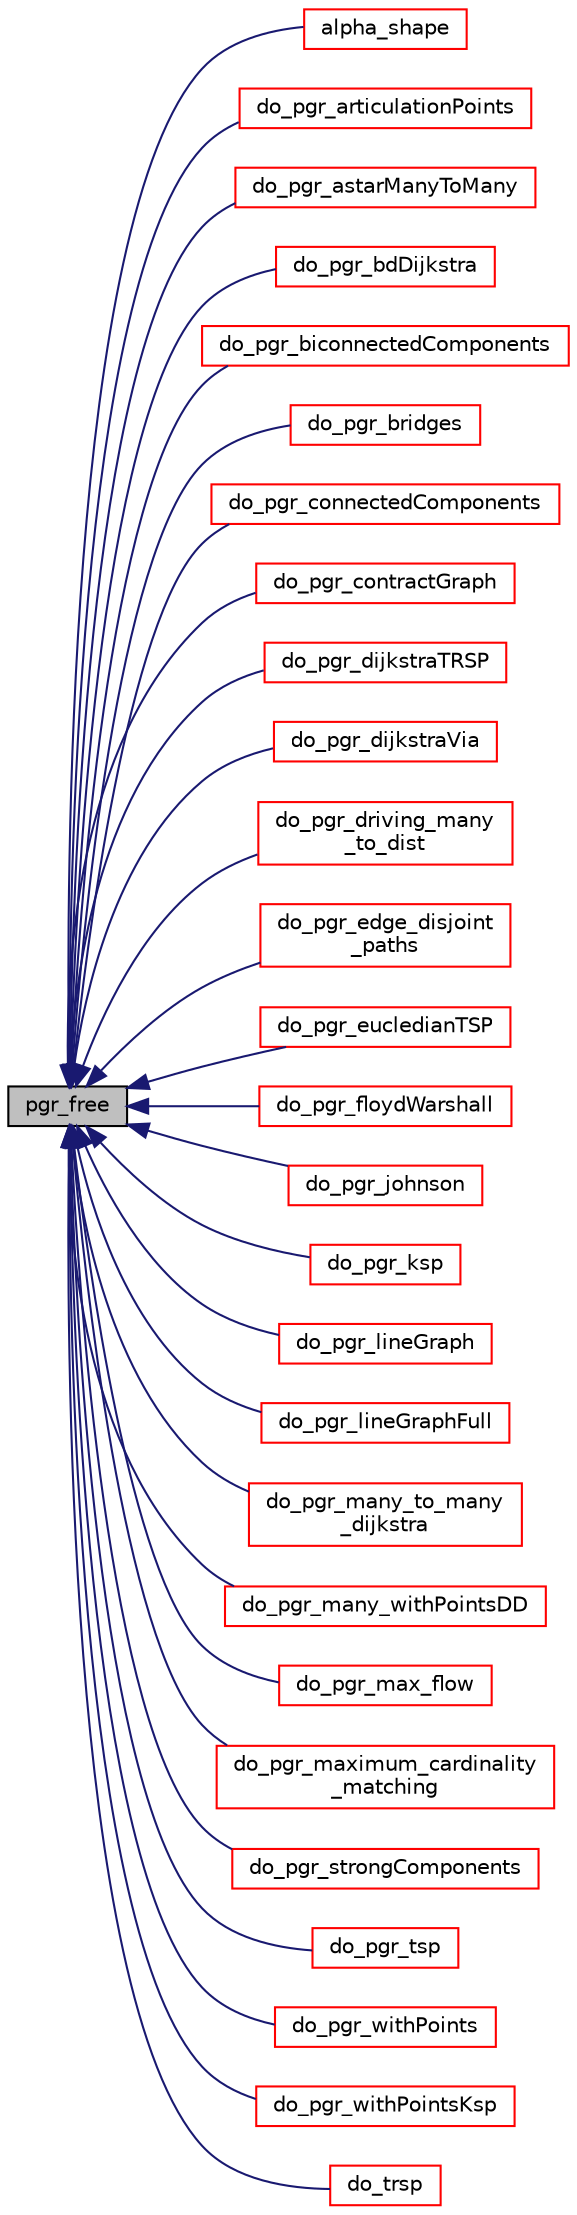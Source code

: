 digraph "pgr_free"
{
  edge [fontname="Helvetica",fontsize="10",labelfontname="Helvetica",labelfontsize="10"];
  node [fontname="Helvetica",fontsize="10",shape=record];
  rankdir="LR";
  Node110 [label="pgr_free",height=0.2,width=0.4,color="black", fillcolor="grey75", style="filled", fontcolor="black"];
  Node110 -> Node111 [dir="back",color="midnightblue",fontsize="10",style="solid",fontname="Helvetica"];
  Node111 [label="alpha_shape",height=0.2,width=0.4,color="red", fillcolor="white", style="filled",URL="$alpha__driver_8h.html#a64fca5dabc4ad9db224e524a154bbff1"];
  Node110 -> Node114 [dir="back",color="midnightblue",fontsize="10",style="solid",fontname="Helvetica"];
  Node114 [label="do_pgr_articulationPoints",height=0.2,width=0.4,color="red", fillcolor="white", style="filled",URL="$articulationPoints__driver_8h.html#a5044a6a446563f721c2e07a2e890d666"];
  Node110 -> Node117 [dir="back",color="midnightblue",fontsize="10",style="solid",fontname="Helvetica"];
  Node117 [label="do_pgr_astarManyToMany",height=0.2,width=0.4,color="red", fillcolor="white", style="filled",URL="$astar__driver_8h.html#a9d704ded9944c8b035f5f37e42e587cb"];
  Node110 -> Node120 [dir="back",color="midnightblue",fontsize="10",style="solid",fontname="Helvetica"];
  Node120 [label="do_pgr_bdDijkstra",height=0.2,width=0.4,color="red", fillcolor="white", style="filled",URL="$bdDijkstra__driver_8h.html#a3130ae6176d30a4071dd3293517df04b"];
  Node110 -> Node123 [dir="back",color="midnightblue",fontsize="10",style="solid",fontname="Helvetica"];
  Node123 [label="do_pgr_biconnectedComponents",height=0.2,width=0.4,color="red", fillcolor="white", style="filled",URL="$biconnectedComponents__driver_8h.html#a5a3919fa760c4bc29bead7d2c62a38ae"];
  Node110 -> Node126 [dir="back",color="midnightblue",fontsize="10",style="solid",fontname="Helvetica"];
  Node126 [label="do_pgr_bridges",height=0.2,width=0.4,color="red", fillcolor="white", style="filled",URL="$bridges__driver_8h.html#a54edc68b39cf4ff4c4bb2f33caa041e6"];
  Node110 -> Node129 [dir="back",color="midnightblue",fontsize="10",style="solid",fontname="Helvetica"];
  Node129 [label="do_pgr_connectedComponents",height=0.2,width=0.4,color="red", fillcolor="white", style="filled",URL="$connectedComponents__driver_8h.html#a4b23a520345aee0b7607e13a6aa037f2"];
  Node110 -> Node132 [dir="back",color="midnightblue",fontsize="10",style="solid",fontname="Helvetica"];
  Node132 [label="do_pgr_contractGraph",height=0.2,width=0.4,color="red", fillcolor="white", style="filled",URL="$contractGraph__driver_8h.html#a20a03b3811bd108cfc729e9e22a92591"];
  Node110 -> Node135 [dir="back",color="midnightblue",fontsize="10",style="solid",fontname="Helvetica"];
  Node135 [label="do_pgr_dijkstraTRSP",height=0.2,width=0.4,color="red", fillcolor="white", style="filled",URL="$dijkstraTRSP__driver_8h.html#a965e2aa38abf784f42097b60cd55a06a"];
  Node110 -> Node138 [dir="back",color="midnightblue",fontsize="10",style="solid",fontname="Helvetica"];
  Node138 [label="do_pgr_dijkstraVia",height=0.2,width=0.4,color="red", fillcolor="white", style="filled",URL="$dijkstraVia__driver_8h.html#a65bae4bd90fab026ee5f54f17655e776"];
  Node110 -> Node141 [dir="back",color="midnightblue",fontsize="10",style="solid",fontname="Helvetica"];
  Node141 [label="do_pgr_driving_many\l_to_dist",height=0.2,width=0.4,color="red", fillcolor="white", style="filled",URL="$drivedist__driver_8h.html#a1e65fbf0a2804179d6164355030a560f"];
  Node110 -> Node144 [dir="back",color="midnightblue",fontsize="10",style="solid",fontname="Helvetica"];
  Node144 [label="do_pgr_edge_disjoint\l_paths",height=0.2,width=0.4,color="red", fillcolor="white", style="filled",URL="$edge__disjoint__paths__driver_8h.html#a44000649b71427312743cf85eae0a6b0"];
  Node110 -> Node147 [dir="back",color="midnightblue",fontsize="10",style="solid",fontname="Helvetica"];
  Node147 [label="do_pgr_eucledianTSP",height=0.2,width=0.4,color="red", fillcolor="white", style="filled",URL="$eucledianTSP__driver_8h.html#a5846c5612bc664148f24a97aad92a68e"];
  Node110 -> Node150 [dir="back",color="midnightblue",fontsize="10",style="solid",fontname="Helvetica"];
  Node150 [label="do_pgr_floydWarshall",height=0.2,width=0.4,color="red", fillcolor="white", style="filled",URL="$floydWarshall__driver_8h.html#ab17ad1485c10f4ae85789cd1ba05abdd"];
  Node110 -> Node153 [dir="back",color="midnightblue",fontsize="10",style="solid",fontname="Helvetica"];
  Node153 [label="do_pgr_johnson",height=0.2,width=0.4,color="red", fillcolor="white", style="filled",URL="$johnson__driver_8h.html#a4703daa6b2bebc5f8690e6b518ec8466"];
  Node110 -> Node156 [dir="back",color="midnightblue",fontsize="10",style="solid",fontname="Helvetica"];
  Node156 [label="do_pgr_ksp",height=0.2,width=0.4,color="red", fillcolor="white", style="filled",URL="$ksp__driver_8h.html#a3a6b179e9d899339873dfce89802dd78"];
  Node110 -> Node159 [dir="back",color="midnightblue",fontsize="10",style="solid",fontname="Helvetica"];
  Node159 [label="do_pgr_lineGraph",height=0.2,width=0.4,color="red", fillcolor="white", style="filled",URL="$lineGraph__driver_8h.html#aed22d07d954513deba5cbcc08896c73d"];
  Node110 -> Node162 [dir="back",color="midnightblue",fontsize="10",style="solid",fontname="Helvetica"];
  Node162 [label="do_pgr_lineGraphFull",height=0.2,width=0.4,color="red", fillcolor="white", style="filled",URL="$lineGraphFull__driver_8h.html#a57485b710953574affd8850ea4e509e9"];
  Node110 -> Node165 [dir="back",color="midnightblue",fontsize="10",style="solid",fontname="Helvetica"];
  Node165 [label="do_pgr_many_to_many\l_dijkstra",height=0.2,width=0.4,color="red", fillcolor="white", style="filled",URL="$dijkstra__driver_8h.html#af572deb404f5e6d9e905c248294eac3b"];
  Node110 -> Node168 [dir="back",color="midnightblue",fontsize="10",style="solid",fontname="Helvetica"];
  Node168 [label="do_pgr_many_withPointsDD",height=0.2,width=0.4,color="red", fillcolor="white", style="filled",URL="$withPoints__dd__driver_8h.html#a9072c7cdc9f6a0533c81fce96a11f580"];
  Node110 -> Node171 [dir="back",color="midnightblue",fontsize="10",style="solid",fontname="Helvetica"];
  Node171 [label="do_pgr_max_flow",height=0.2,width=0.4,color="red", fillcolor="white", style="filled",URL="$max__flow__driver_8h.html#a1fe35eb229126a6c0299c02d245a6401"];
  Node110 -> Node174 [dir="back",color="midnightblue",fontsize="10",style="solid",fontname="Helvetica"];
  Node174 [label="do_pgr_maximum_cardinality\l_matching",height=0.2,width=0.4,color="red", fillcolor="white", style="filled",URL="$maximum__cardinality__matching__driver_8h.html#abc7db995e49936b0fba01aafa0951b1d"];
  Node110 -> Node177 [dir="back",color="midnightblue",fontsize="10",style="solid",fontname="Helvetica"];
  Node177 [label="do_pgr_strongComponents",height=0.2,width=0.4,color="red", fillcolor="white", style="filled",URL="$strongComponents__driver_8h.html#a7f9041dbe45b9f72d7a42e6ed3a311ac"];
  Node110 -> Node180 [dir="back",color="midnightblue",fontsize="10",style="solid",fontname="Helvetica"];
  Node180 [label="do_pgr_tsp",height=0.2,width=0.4,color="red", fillcolor="white", style="filled",URL="$newTSP__driver_8h.html#af0938bea88cf9303e4085f0b6cb2ec29"];
  Node110 -> Node183 [dir="back",color="midnightblue",fontsize="10",style="solid",fontname="Helvetica"];
  Node183 [label="do_pgr_withPoints",height=0.2,width=0.4,color="red", fillcolor="white", style="filled",URL="$withPoints__driver_8h.html#a21c2758706c9735f75143b96fe93defd"];
  Node110 -> Node186 [dir="back",color="midnightblue",fontsize="10",style="solid",fontname="Helvetica"];
  Node186 [label="do_pgr_withPointsKsp",height=0.2,width=0.4,color="red", fillcolor="white", style="filled",URL="$withPoints__ksp__driver_8h.html#aa374de107bce7c8ad6bdefdc60cd94ae"];
  Node110 -> Node189 [dir="back",color="midnightblue",fontsize="10",style="solid",fontname="Helvetica"];
  Node189 [label="do_trsp",height=0.2,width=0.4,color="red", fillcolor="white", style="filled",URL="$trsp__driver_8h.html#add2f6bfeba454f45dc4c47d13723563c"];
}
